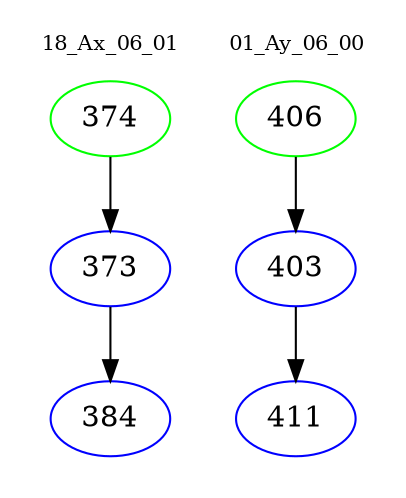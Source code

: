 digraph{
subgraph cluster_0 {
color = white
label = "18_Ax_06_01";
fontsize=10;
T0_374 [label="374", color="green"]
T0_374 -> T0_373 [color="black"]
T0_373 [label="373", color="blue"]
T0_373 -> T0_384 [color="black"]
T0_384 [label="384", color="blue"]
}
subgraph cluster_1 {
color = white
label = "01_Ay_06_00";
fontsize=10;
T1_406 [label="406", color="green"]
T1_406 -> T1_403 [color="black"]
T1_403 [label="403", color="blue"]
T1_403 -> T1_411 [color="black"]
T1_411 [label="411", color="blue"]
}
}
